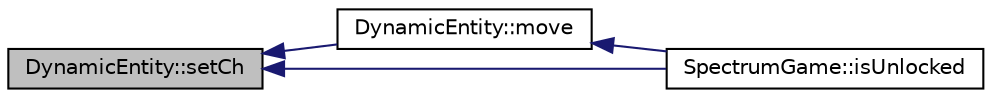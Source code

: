 digraph "DynamicEntity::setCh"
{
  edge [fontname="Helvetica",fontsize="10",labelfontname="Helvetica",labelfontsize="10"];
  node [fontname="Helvetica",fontsize="10",shape=record];
  rankdir="LR";
  Node27 [label="DynamicEntity::setCh",height=0.2,width=0.4,color="black", fillcolor="grey75", style="filled", fontcolor="black"];
  Node27 -> Node28 [dir="back",color="midnightblue",fontsize="10",style="solid",fontname="Helvetica"];
  Node28 [label="DynamicEntity::move",height=0.2,width=0.4,color="black", fillcolor="white", style="filled",URL="$class_dynamic_entity.html#aed1bbf1428250f9db5b8b141edf5ba50",tooltip="Moving logic of the entity. "];
  Node28 -> Node29 [dir="back",color="midnightblue",fontsize="10",style="solid",fontname="Helvetica"];
  Node29 [label="SpectrumGame::isUnlocked",height=0.2,width=0.4,color="black", fillcolor="white", style="filled",URL="$class_spectrum_game.html#a36ec9500dcbb54607fdd667c2ee796ed",tooltip="Check if the color is unlocked. "];
  Node27 -> Node29 [dir="back",color="midnightblue",fontsize="10",style="solid",fontname="Helvetica"];
}
